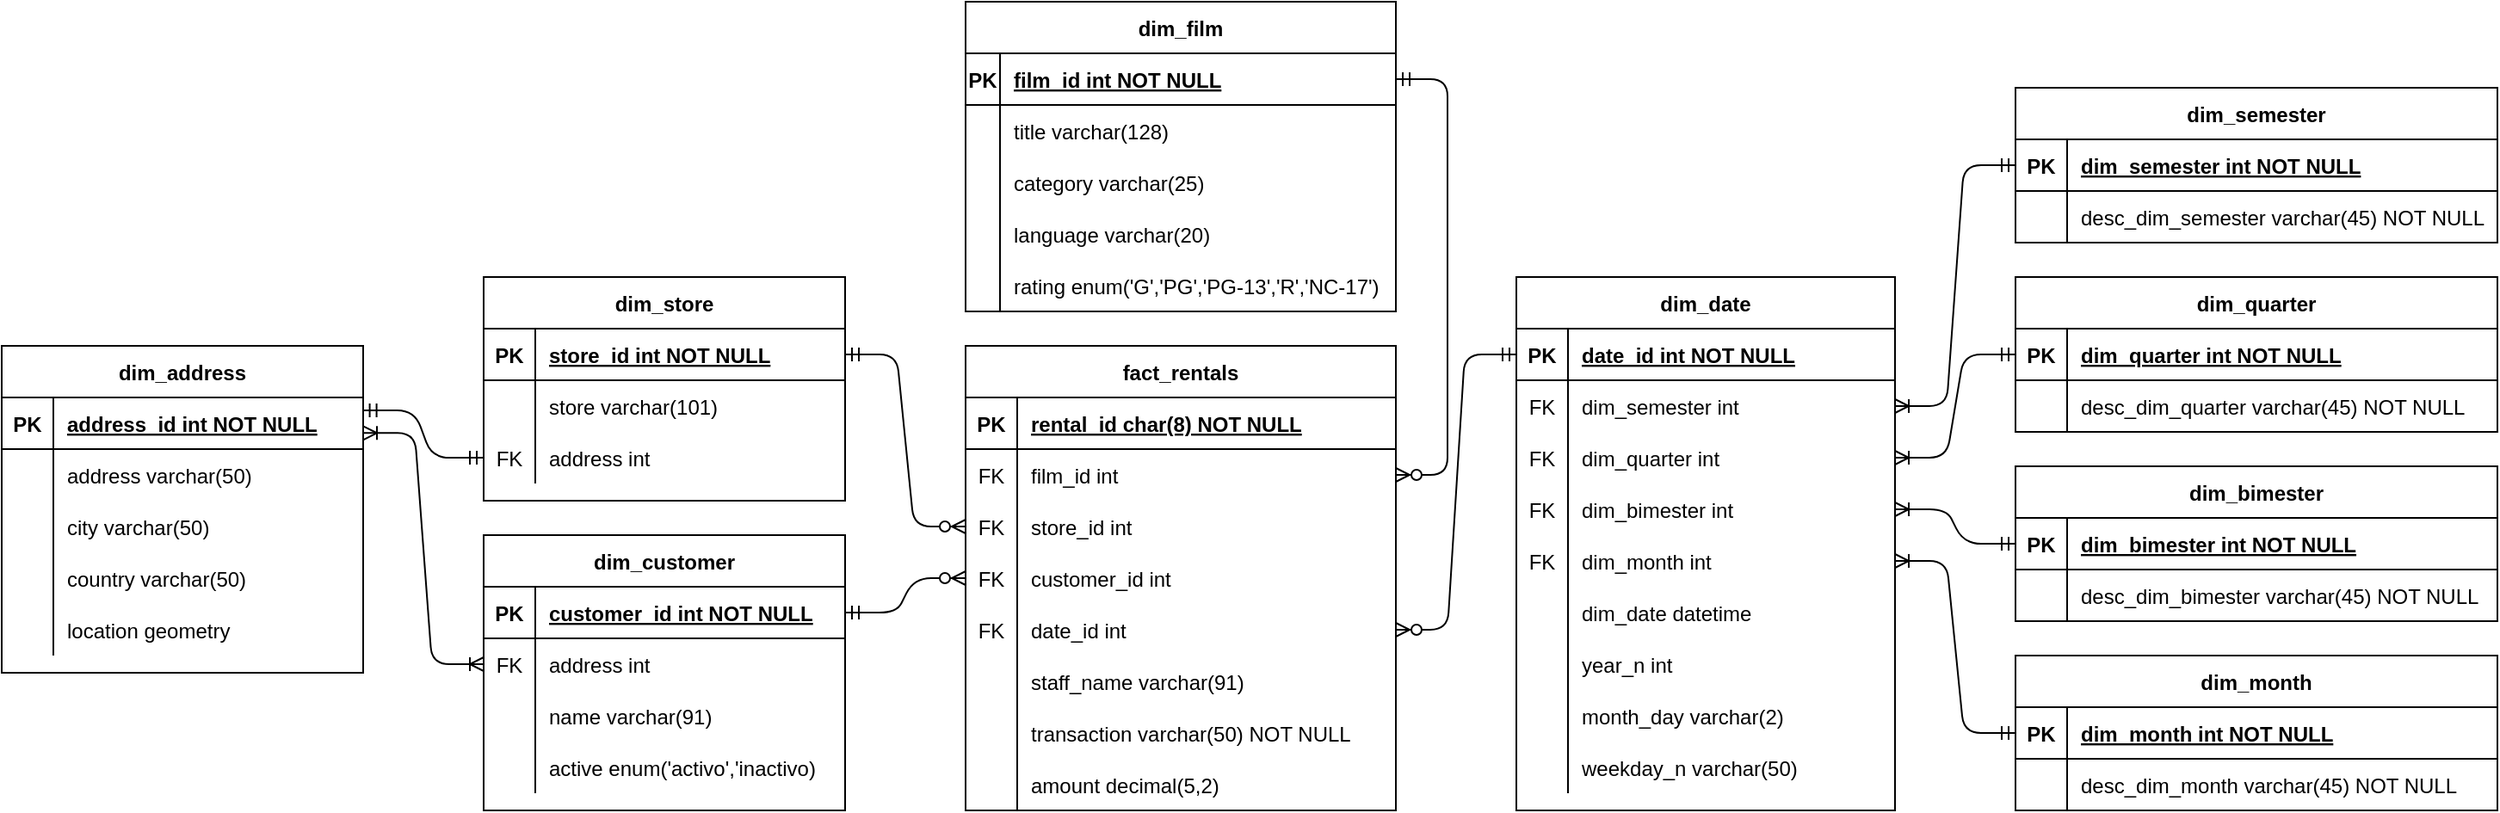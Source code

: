 <mxfile version="14.5.1" type="device"><diagram id="R2lEEEUBdFMjLlhIrx00" name="Page-1"><mxGraphModel dx="1718" dy="510" grid="1" gridSize="10" guides="1" tooltips="1" connect="1" arrows="1" fold="1" page="1" pageScale="1" pageWidth="850" pageHeight="1100" math="0" shadow="0" extFonts="Permanent Marker^https://fonts.googleapis.com/css?family=Permanent+Marker"><root><mxCell id="0"/><mxCell id="1" parent="0"/><mxCell id="C-vyLk0tnHw3VtMMgP7b-2" value="fact_rentals" style="shape=table;startSize=30;container=1;collapsible=1;childLayout=tableLayout;fixedRows=1;rowLines=0;fontStyle=1;align=center;resizeLast=1;" parent="1" vertex="1"><mxGeometry x="300" y="280" width="250" height="270" as="geometry"/></mxCell><mxCell id="C-vyLk0tnHw3VtMMgP7b-3" value="" style="shape=partialRectangle;collapsible=0;dropTarget=0;pointerEvents=0;fillColor=none;points=[[0,0.5],[1,0.5]];portConstraint=eastwest;top=0;left=0;right=0;bottom=1;" parent="C-vyLk0tnHw3VtMMgP7b-2" vertex="1"><mxGeometry y="30" width="250" height="30" as="geometry"/></mxCell><mxCell id="C-vyLk0tnHw3VtMMgP7b-4" value="PK" style="shape=partialRectangle;overflow=hidden;connectable=0;fillColor=none;top=0;left=0;bottom=0;right=0;fontStyle=1;" parent="C-vyLk0tnHw3VtMMgP7b-3" vertex="1"><mxGeometry width="30" height="30" as="geometry"/></mxCell><mxCell id="C-vyLk0tnHw3VtMMgP7b-5" value="rental_id char(8) NOT NULL" style="shape=partialRectangle;overflow=hidden;connectable=0;fillColor=none;top=0;left=0;bottom=0;right=0;align=left;spacingLeft=6;fontStyle=5;" parent="C-vyLk0tnHw3VtMMgP7b-3" vertex="1"><mxGeometry x="30" width="220" height="30" as="geometry"/></mxCell><mxCell id="mJZSH7njLXzTg-u6Asph-4" value="" style="shape=partialRectangle;collapsible=0;dropTarget=0;pointerEvents=0;fillColor=none;points=[[0,0.5],[1,0.5]];portConstraint=eastwest;top=0;left=0;right=0;bottom=0;" parent="C-vyLk0tnHw3VtMMgP7b-2" vertex="1"><mxGeometry y="60" width="250" height="30" as="geometry"/></mxCell><mxCell id="mJZSH7njLXzTg-u6Asph-5" value="FK" style="shape=partialRectangle;overflow=hidden;connectable=0;fillColor=none;top=0;left=0;bottom=0;right=0;" parent="mJZSH7njLXzTg-u6Asph-4" vertex="1"><mxGeometry width="30" height="30" as="geometry"/></mxCell><mxCell id="mJZSH7njLXzTg-u6Asph-6" value="film_id int" style="shape=partialRectangle;overflow=hidden;connectable=0;fillColor=none;top=0;left=0;bottom=0;right=0;align=left;spacingLeft=6;" parent="mJZSH7njLXzTg-u6Asph-4" vertex="1"><mxGeometry x="30" width="220" height="30" as="geometry"/></mxCell><mxCell id="mJZSH7njLXzTg-u6Asph-7" value="" style="shape=partialRectangle;collapsible=0;dropTarget=0;pointerEvents=0;fillColor=none;points=[[0,0.5],[1,0.5]];portConstraint=eastwest;top=0;left=0;right=0;bottom=0;" parent="C-vyLk0tnHw3VtMMgP7b-2" vertex="1"><mxGeometry y="90" width="250" height="30" as="geometry"/></mxCell><mxCell id="mJZSH7njLXzTg-u6Asph-8" value="FK" style="shape=partialRectangle;overflow=hidden;connectable=0;fillColor=none;top=0;left=0;bottom=0;right=0;" parent="mJZSH7njLXzTg-u6Asph-7" vertex="1"><mxGeometry width="30" height="30" as="geometry"/></mxCell><mxCell id="mJZSH7njLXzTg-u6Asph-9" value="store_id int" style="shape=partialRectangle;overflow=hidden;connectable=0;fillColor=none;top=0;left=0;bottom=0;right=0;align=left;spacingLeft=6;" parent="mJZSH7njLXzTg-u6Asph-7" vertex="1"><mxGeometry x="30" width="220" height="30" as="geometry"/></mxCell><mxCell id="mJZSH7njLXzTg-u6Asph-10" value="" style="shape=partialRectangle;collapsible=0;dropTarget=0;pointerEvents=0;fillColor=none;points=[[0,0.5],[1,0.5]];portConstraint=eastwest;top=0;left=0;right=0;bottom=0;" parent="C-vyLk0tnHw3VtMMgP7b-2" vertex="1"><mxGeometry y="120" width="250" height="30" as="geometry"/></mxCell><mxCell id="mJZSH7njLXzTg-u6Asph-11" value="FK" style="shape=partialRectangle;overflow=hidden;connectable=0;fillColor=none;top=0;left=0;bottom=0;right=0;" parent="mJZSH7njLXzTg-u6Asph-10" vertex="1"><mxGeometry width="30" height="30" as="geometry"/></mxCell><mxCell id="mJZSH7njLXzTg-u6Asph-12" value="customer_id int" style="shape=partialRectangle;overflow=hidden;connectable=0;fillColor=none;top=0;left=0;bottom=0;right=0;align=left;spacingLeft=6;" parent="mJZSH7njLXzTg-u6Asph-10" vertex="1"><mxGeometry x="30" width="220" height="30" as="geometry"/></mxCell><mxCell id="C-vyLk0tnHw3VtMMgP7b-6" value="" style="shape=partialRectangle;collapsible=0;dropTarget=0;pointerEvents=0;fillColor=none;points=[[0,0.5],[1,0.5]];portConstraint=eastwest;top=0;left=0;right=0;bottom=0;" parent="C-vyLk0tnHw3VtMMgP7b-2" vertex="1"><mxGeometry y="150" width="250" height="30" as="geometry"/></mxCell><mxCell id="C-vyLk0tnHw3VtMMgP7b-7" value="FK" style="shape=partialRectangle;overflow=hidden;connectable=0;fillColor=none;top=0;left=0;bottom=0;right=0;" parent="C-vyLk0tnHw3VtMMgP7b-6" vertex="1"><mxGeometry width="30" height="30" as="geometry"/></mxCell><mxCell id="C-vyLk0tnHw3VtMMgP7b-8" value="date_id int" style="shape=partialRectangle;overflow=hidden;connectable=0;fillColor=none;top=0;left=0;bottom=0;right=0;align=left;spacingLeft=6;" parent="C-vyLk0tnHw3VtMMgP7b-6" vertex="1"><mxGeometry x="30" width="220" height="30" as="geometry"/></mxCell><mxCell id="mJZSH7njLXzTg-u6Asph-1" value="" style="shape=partialRectangle;collapsible=0;dropTarget=0;pointerEvents=0;fillColor=none;points=[[0,0.5],[1,0.5]];portConstraint=eastwest;top=0;left=0;right=0;bottom=0;" parent="C-vyLk0tnHw3VtMMgP7b-2" vertex="1"><mxGeometry y="180" width="250" height="30" as="geometry"/></mxCell><mxCell id="mJZSH7njLXzTg-u6Asph-2" value="" style="shape=partialRectangle;overflow=hidden;connectable=0;fillColor=none;top=0;left=0;bottom=0;right=0;" parent="mJZSH7njLXzTg-u6Asph-1" vertex="1"><mxGeometry width="30" height="30" as="geometry"/></mxCell><mxCell id="mJZSH7njLXzTg-u6Asph-3" value="staff_name varchar(91)" style="shape=partialRectangle;overflow=hidden;connectable=0;fillColor=none;top=0;left=0;bottom=0;right=0;align=left;spacingLeft=6;" parent="mJZSH7njLXzTg-u6Asph-1" vertex="1"><mxGeometry x="30" width="220" height="30" as="geometry"/></mxCell><mxCell id="C-vyLk0tnHw3VtMMgP7b-9" value="" style="shape=partialRectangle;collapsible=0;dropTarget=0;pointerEvents=0;fillColor=none;points=[[0,0.5],[1,0.5]];portConstraint=eastwest;top=0;left=0;right=0;bottom=0;" parent="C-vyLk0tnHw3VtMMgP7b-2" vertex="1"><mxGeometry y="210" width="250" height="30" as="geometry"/></mxCell><mxCell id="C-vyLk0tnHw3VtMMgP7b-10" value="" style="shape=partialRectangle;overflow=hidden;connectable=0;fillColor=none;top=0;left=0;bottom=0;right=0;" parent="C-vyLk0tnHw3VtMMgP7b-9" vertex="1"><mxGeometry width="30" height="30" as="geometry"/></mxCell><mxCell id="C-vyLk0tnHw3VtMMgP7b-11" value="transaction varchar(50) NOT NULL" style="shape=partialRectangle;overflow=hidden;connectable=0;fillColor=none;top=0;left=0;bottom=0;right=0;align=left;spacingLeft=6;" parent="C-vyLk0tnHw3VtMMgP7b-9" vertex="1"><mxGeometry x="30" width="220" height="30" as="geometry"/></mxCell><mxCell id="mJZSH7njLXzTg-u6Asph-185" value="" style="shape=partialRectangle;collapsible=0;dropTarget=0;pointerEvents=0;fillColor=none;points=[[0,0.5],[1,0.5]];portConstraint=eastwest;top=0;left=0;right=0;bottom=0;" parent="C-vyLk0tnHw3VtMMgP7b-2" vertex="1"><mxGeometry y="240" width="250" height="30" as="geometry"/></mxCell><mxCell id="mJZSH7njLXzTg-u6Asph-186" value="" style="shape=partialRectangle;overflow=hidden;connectable=0;fillColor=none;top=0;left=0;bottom=0;right=0;" parent="mJZSH7njLXzTg-u6Asph-185" vertex="1"><mxGeometry width="30" height="30" as="geometry"/></mxCell><mxCell id="mJZSH7njLXzTg-u6Asph-187" value="amount decimal(5,2)" style="shape=partialRectangle;overflow=hidden;connectable=0;fillColor=none;top=0;left=0;bottom=0;right=0;align=left;spacingLeft=6;" parent="mJZSH7njLXzTg-u6Asph-185" vertex="1"><mxGeometry x="30" width="220" height="30" as="geometry"/></mxCell><mxCell id="C-vyLk0tnHw3VtMMgP7b-23" value="dim_date" style="shape=table;startSize=30;container=1;collapsible=1;childLayout=tableLayout;fixedRows=1;rowLines=0;fontStyle=1;align=center;resizeLast=1;" parent="1" vertex="1"><mxGeometry x="620" y="240" width="220" height="310" as="geometry"><mxRectangle x="120" y="120" width="100" height="30" as="alternateBounds"/></mxGeometry></mxCell><mxCell id="C-vyLk0tnHw3VtMMgP7b-24" value="" style="shape=partialRectangle;collapsible=0;dropTarget=0;pointerEvents=0;fillColor=none;points=[[0,0.5],[1,0.5]];portConstraint=eastwest;top=0;left=0;right=0;bottom=1;" parent="C-vyLk0tnHw3VtMMgP7b-23" vertex="1"><mxGeometry y="30" width="220" height="30" as="geometry"/></mxCell><mxCell id="C-vyLk0tnHw3VtMMgP7b-25" value="PK" style="shape=partialRectangle;overflow=hidden;connectable=0;fillColor=none;top=0;left=0;bottom=0;right=0;fontStyle=1;" parent="C-vyLk0tnHw3VtMMgP7b-24" vertex="1"><mxGeometry width="30" height="30" as="geometry"/></mxCell><mxCell id="C-vyLk0tnHw3VtMMgP7b-26" value="date_id int NOT NULL " style="shape=partialRectangle;overflow=hidden;connectable=0;fillColor=none;top=0;left=0;bottom=0;right=0;align=left;spacingLeft=6;fontStyle=5;" parent="C-vyLk0tnHw3VtMMgP7b-24" vertex="1"><mxGeometry x="30" width="190" height="30" as="geometry"/></mxCell><mxCell id="C-vyLk0tnHw3VtMMgP7b-27" value="" style="shape=partialRectangle;collapsible=0;dropTarget=0;pointerEvents=0;fillColor=none;points=[[0,0.5],[1,0.5]];portConstraint=eastwest;top=0;left=0;right=0;bottom=0;" parent="C-vyLk0tnHw3VtMMgP7b-23" vertex="1"><mxGeometry y="60" width="220" height="30" as="geometry"/></mxCell><mxCell id="C-vyLk0tnHw3VtMMgP7b-28" value="FK" style="shape=partialRectangle;overflow=hidden;connectable=0;fillColor=none;top=0;left=0;bottom=0;right=0;" parent="C-vyLk0tnHw3VtMMgP7b-27" vertex="1"><mxGeometry width="30" height="30" as="geometry"/></mxCell><mxCell id="C-vyLk0tnHw3VtMMgP7b-29" value="dim_semester int" style="shape=partialRectangle;overflow=hidden;connectable=0;fillColor=none;top=0;left=0;bottom=0;right=0;align=left;spacingLeft=6;" parent="C-vyLk0tnHw3VtMMgP7b-27" vertex="1"><mxGeometry x="30" width="190" height="30" as="geometry"/></mxCell><mxCell id="mJZSH7njLXzTg-u6Asph-21" value="" style="shape=partialRectangle;collapsible=0;dropTarget=0;pointerEvents=0;fillColor=none;points=[[0,0.5],[1,0.5]];portConstraint=eastwest;top=0;left=0;right=0;bottom=0;" parent="C-vyLk0tnHw3VtMMgP7b-23" vertex="1"><mxGeometry y="90" width="220" height="30" as="geometry"/></mxCell><mxCell id="mJZSH7njLXzTg-u6Asph-22" value="FK" style="shape=partialRectangle;overflow=hidden;connectable=0;fillColor=none;top=0;left=0;bottom=0;right=0;" parent="mJZSH7njLXzTg-u6Asph-21" vertex="1"><mxGeometry width="30" height="30" as="geometry"/></mxCell><mxCell id="mJZSH7njLXzTg-u6Asph-23" value="dim_quarter int" style="shape=partialRectangle;overflow=hidden;connectable=0;fillColor=none;top=0;left=0;bottom=0;right=0;align=left;spacingLeft=6;" parent="mJZSH7njLXzTg-u6Asph-21" vertex="1"><mxGeometry x="30" width="190" height="30" as="geometry"/></mxCell><mxCell id="mJZSH7njLXzTg-u6Asph-24" value="" style="shape=partialRectangle;collapsible=0;dropTarget=0;pointerEvents=0;fillColor=none;points=[[0,0.5],[1,0.5]];portConstraint=eastwest;top=0;left=0;right=0;bottom=0;" parent="C-vyLk0tnHw3VtMMgP7b-23" vertex="1"><mxGeometry y="120" width="220" height="30" as="geometry"/></mxCell><mxCell id="mJZSH7njLXzTg-u6Asph-25" value="FK" style="shape=partialRectangle;overflow=hidden;connectable=0;fillColor=none;top=0;left=0;bottom=0;right=0;" parent="mJZSH7njLXzTg-u6Asph-24" vertex="1"><mxGeometry width="30" height="30" as="geometry"/></mxCell><mxCell id="mJZSH7njLXzTg-u6Asph-26" value="dim_bimester int" style="shape=partialRectangle;overflow=hidden;connectable=0;fillColor=none;top=0;left=0;bottom=0;right=0;align=left;spacingLeft=6;" parent="mJZSH7njLXzTg-u6Asph-24" vertex="1"><mxGeometry x="30" width="190" height="30" as="geometry"/></mxCell><mxCell id="mJZSH7njLXzTg-u6Asph-27" value="" style="shape=partialRectangle;collapsible=0;dropTarget=0;pointerEvents=0;fillColor=none;points=[[0,0.5],[1,0.5]];portConstraint=eastwest;top=0;left=0;right=0;bottom=0;" parent="C-vyLk0tnHw3VtMMgP7b-23" vertex="1"><mxGeometry y="150" width="220" height="30" as="geometry"/></mxCell><mxCell id="mJZSH7njLXzTg-u6Asph-28" value="FK" style="shape=partialRectangle;overflow=hidden;connectable=0;fillColor=none;top=0;left=0;bottom=0;right=0;" parent="mJZSH7njLXzTg-u6Asph-27" vertex="1"><mxGeometry width="30" height="30" as="geometry"/></mxCell><mxCell id="mJZSH7njLXzTg-u6Asph-29" value="dim_month int" style="shape=partialRectangle;overflow=hidden;connectable=0;fillColor=none;top=0;left=0;bottom=0;right=0;align=left;spacingLeft=6;" parent="mJZSH7njLXzTg-u6Asph-27" vertex="1"><mxGeometry x="30" width="190" height="30" as="geometry"/></mxCell><mxCell id="mJZSH7njLXzTg-u6Asph-39" value="" style="shape=partialRectangle;collapsible=0;dropTarget=0;pointerEvents=0;fillColor=none;points=[[0,0.5],[1,0.5]];portConstraint=eastwest;top=0;left=0;right=0;bottom=0;" parent="C-vyLk0tnHw3VtMMgP7b-23" vertex="1"><mxGeometry y="180" width="220" height="30" as="geometry"/></mxCell><mxCell id="mJZSH7njLXzTg-u6Asph-40" value="" style="shape=partialRectangle;overflow=hidden;connectable=0;fillColor=none;top=0;left=0;bottom=0;right=0;" parent="mJZSH7njLXzTg-u6Asph-39" vertex="1"><mxGeometry width="30" height="30" as="geometry"/></mxCell><mxCell id="mJZSH7njLXzTg-u6Asph-41" value="dim_date datetime" style="shape=partialRectangle;overflow=hidden;connectable=0;fillColor=none;top=0;left=0;bottom=0;right=0;align=left;spacingLeft=6;" parent="mJZSH7njLXzTg-u6Asph-39" vertex="1"><mxGeometry x="30" width="190" height="30" as="geometry"/></mxCell><mxCell id="mJZSH7njLXzTg-u6Asph-42" value="" style="shape=partialRectangle;collapsible=0;dropTarget=0;pointerEvents=0;fillColor=none;points=[[0,0.5],[1,0.5]];portConstraint=eastwest;top=0;left=0;right=0;bottom=0;" parent="C-vyLk0tnHw3VtMMgP7b-23" vertex="1"><mxGeometry y="210" width="220" height="30" as="geometry"/></mxCell><mxCell id="mJZSH7njLXzTg-u6Asph-43" value="" style="shape=partialRectangle;overflow=hidden;connectable=0;fillColor=none;top=0;left=0;bottom=0;right=0;" parent="mJZSH7njLXzTg-u6Asph-42" vertex="1"><mxGeometry width="30" height="30" as="geometry"/></mxCell><mxCell id="mJZSH7njLXzTg-u6Asph-44" value="year_n int" style="shape=partialRectangle;overflow=hidden;connectable=0;fillColor=none;top=0;left=0;bottom=0;right=0;align=left;spacingLeft=6;" parent="mJZSH7njLXzTg-u6Asph-42" vertex="1"><mxGeometry x="30" width="190" height="30" as="geometry"/></mxCell><mxCell id="mJZSH7njLXzTg-u6Asph-45" value="" style="shape=partialRectangle;collapsible=0;dropTarget=0;pointerEvents=0;fillColor=none;points=[[0,0.5],[1,0.5]];portConstraint=eastwest;top=0;left=0;right=0;bottom=0;" parent="C-vyLk0tnHw3VtMMgP7b-23" vertex="1"><mxGeometry y="240" width="220" height="30" as="geometry"/></mxCell><mxCell id="mJZSH7njLXzTg-u6Asph-46" value="" style="shape=partialRectangle;overflow=hidden;connectable=0;fillColor=none;top=0;left=0;bottom=0;right=0;" parent="mJZSH7njLXzTg-u6Asph-45" vertex="1"><mxGeometry width="30" height="30" as="geometry"/></mxCell><mxCell id="mJZSH7njLXzTg-u6Asph-47" value="month_day varchar(2)" style="shape=partialRectangle;overflow=hidden;connectable=0;fillColor=none;top=0;left=0;bottom=0;right=0;align=left;spacingLeft=6;" parent="mJZSH7njLXzTg-u6Asph-45" vertex="1"><mxGeometry x="30" width="190" height="30" as="geometry"/></mxCell><mxCell id="mJZSH7njLXzTg-u6Asph-48" value="" style="shape=partialRectangle;collapsible=0;dropTarget=0;pointerEvents=0;fillColor=none;points=[[0,0.5],[1,0.5]];portConstraint=eastwest;top=0;left=0;right=0;bottom=0;" parent="C-vyLk0tnHw3VtMMgP7b-23" vertex="1"><mxGeometry y="270" width="220" height="30" as="geometry"/></mxCell><mxCell id="mJZSH7njLXzTg-u6Asph-49" value="" style="shape=partialRectangle;overflow=hidden;connectable=0;fillColor=none;top=0;left=0;bottom=0;right=0;" parent="mJZSH7njLXzTg-u6Asph-48" vertex="1"><mxGeometry width="30" height="30" as="geometry"/></mxCell><mxCell id="mJZSH7njLXzTg-u6Asph-50" value="weekday_n varchar(50)" style="shape=partialRectangle;overflow=hidden;connectable=0;fillColor=none;top=0;left=0;bottom=0;right=0;align=left;spacingLeft=6;" parent="mJZSH7njLXzTg-u6Asph-48" vertex="1"><mxGeometry x="30" width="190" height="30" as="geometry"/></mxCell><mxCell id="mJZSH7njLXzTg-u6Asph-51" value="dim_semester" style="shape=table;startSize=30;container=1;collapsible=1;childLayout=tableLayout;fixedRows=1;rowLines=0;fontStyle=1;align=center;resizeLast=1;" parent="1" vertex="1"><mxGeometry x="910" y="130" width="280" height="90" as="geometry"/></mxCell><mxCell id="mJZSH7njLXzTg-u6Asph-52" value="" style="shape=partialRectangle;collapsible=0;dropTarget=0;pointerEvents=0;fillColor=none;points=[[0,0.5],[1,0.5]];portConstraint=eastwest;top=0;left=0;right=0;bottom=1;" parent="mJZSH7njLXzTg-u6Asph-51" vertex="1"><mxGeometry y="30" width="280" height="30" as="geometry"/></mxCell><mxCell id="mJZSH7njLXzTg-u6Asph-53" value="PK" style="shape=partialRectangle;overflow=hidden;connectable=0;fillColor=none;top=0;left=0;bottom=0;right=0;fontStyle=1;" parent="mJZSH7njLXzTg-u6Asph-52" vertex="1"><mxGeometry width="30" height="30" as="geometry"/></mxCell><mxCell id="mJZSH7njLXzTg-u6Asph-54" value="dim_semester int NOT NULL " style="shape=partialRectangle;overflow=hidden;connectable=0;fillColor=none;top=0;left=0;bottom=0;right=0;align=left;spacingLeft=6;fontStyle=5;" parent="mJZSH7njLXzTg-u6Asph-52" vertex="1"><mxGeometry x="30" width="250" height="30" as="geometry"/></mxCell><mxCell id="mJZSH7njLXzTg-u6Asph-58" value="" style="shape=partialRectangle;collapsible=0;dropTarget=0;pointerEvents=0;fillColor=none;points=[[0,0.5],[1,0.5]];portConstraint=eastwest;top=0;left=0;right=0;bottom=0;" parent="mJZSH7njLXzTg-u6Asph-51" vertex="1"><mxGeometry y="60" width="280" height="30" as="geometry"/></mxCell><mxCell id="mJZSH7njLXzTg-u6Asph-59" value="" style="shape=partialRectangle;overflow=hidden;connectable=0;fillColor=none;top=0;left=0;bottom=0;right=0;" parent="mJZSH7njLXzTg-u6Asph-58" vertex="1"><mxGeometry width="30" height="30" as="geometry"/></mxCell><mxCell id="mJZSH7njLXzTg-u6Asph-60" value="desc_dim_semester varchar(45) NOT NULL" style="shape=partialRectangle;overflow=hidden;connectable=0;fillColor=none;top=0;left=0;bottom=0;right=0;align=left;spacingLeft=6;" parent="mJZSH7njLXzTg-u6Asph-58" vertex="1"><mxGeometry x="30" width="250" height="30" as="geometry"/></mxCell><mxCell id="mJZSH7njLXzTg-u6Asph-61" value="dim_quarter" style="shape=table;startSize=30;container=1;collapsible=1;childLayout=tableLayout;fixedRows=1;rowLines=0;fontStyle=1;align=center;resizeLast=1;" parent="1" vertex="1"><mxGeometry x="910" y="240" width="280" height="90" as="geometry"/></mxCell><mxCell id="mJZSH7njLXzTg-u6Asph-62" value="" style="shape=partialRectangle;collapsible=0;dropTarget=0;pointerEvents=0;fillColor=none;points=[[0,0.5],[1,0.5]];portConstraint=eastwest;top=0;left=0;right=0;bottom=1;" parent="mJZSH7njLXzTg-u6Asph-61" vertex="1"><mxGeometry y="30" width="280" height="30" as="geometry"/></mxCell><mxCell id="mJZSH7njLXzTg-u6Asph-63" value="PK" style="shape=partialRectangle;overflow=hidden;connectable=0;fillColor=none;top=0;left=0;bottom=0;right=0;fontStyle=1;" parent="mJZSH7njLXzTg-u6Asph-62" vertex="1"><mxGeometry width="30" height="30" as="geometry"/></mxCell><mxCell id="mJZSH7njLXzTg-u6Asph-64" value="dim_quarter int NOT NULL " style="shape=partialRectangle;overflow=hidden;connectable=0;fillColor=none;top=0;left=0;bottom=0;right=0;align=left;spacingLeft=6;fontStyle=5;" parent="mJZSH7njLXzTg-u6Asph-62" vertex="1"><mxGeometry x="30" width="250" height="30" as="geometry"/></mxCell><mxCell id="mJZSH7njLXzTg-u6Asph-68" value="" style="shape=partialRectangle;collapsible=0;dropTarget=0;pointerEvents=0;fillColor=none;points=[[0,0.5],[1,0.5]];portConstraint=eastwest;top=0;left=0;right=0;bottom=0;" parent="mJZSH7njLXzTg-u6Asph-61" vertex="1"><mxGeometry y="60" width="280" height="30" as="geometry"/></mxCell><mxCell id="mJZSH7njLXzTg-u6Asph-69" value="" style="shape=partialRectangle;overflow=hidden;connectable=0;fillColor=none;top=0;left=0;bottom=0;right=0;" parent="mJZSH7njLXzTg-u6Asph-68" vertex="1"><mxGeometry width="30" height="30" as="geometry"/></mxCell><mxCell id="mJZSH7njLXzTg-u6Asph-70" value="desc_dim_quarter varchar(45) NOT NULL" style="shape=partialRectangle;overflow=hidden;connectable=0;fillColor=none;top=0;left=0;bottom=0;right=0;align=left;spacingLeft=6;" parent="mJZSH7njLXzTg-u6Asph-68" vertex="1"><mxGeometry x="30" width="250" height="30" as="geometry"/></mxCell><mxCell id="mJZSH7njLXzTg-u6Asph-71" value="dim_bimester" style="shape=table;startSize=30;container=1;collapsible=1;childLayout=tableLayout;fixedRows=1;rowLines=0;fontStyle=1;align=center;resizeLast=1;" parent="1" vertex="1"><mxGeometry x="910" y="350" width="280" height="90" as="geometry"/></mxCell><mxCell id="mJZSH7njLXzTg-u6Asph-72" value="" style="shape=partialRectangle;collapsible=0;dropTarget=0;pointerEvents=0;fillColor=none;points=[[0,0.5],[1,0.5]];portConstraint=eastwest;top=0;left=0;right=0;bottom=1;" parent="mJZSH7njLXzTg-u6Asph-71" vertex="1"><mxGeometry y="30" width="280" height="30" as="geometry"/></mxCell><mxCell id="mJZSH7njLXzTg-u6Asph-73" value="PK" style="shape=partialRectangle;overflow=hidden;connectable=0;fillColor=none;top=0;left=0;bottom=0;right=0;fontStyle=1;" parent="mJZSH7njLXzTg-u6Asph-72" vertex="1"><mxGeometry width="30" height="30" as="geometry"/></mxCell><mxCell id="mJZSH7njLXzTg-u6Asph-74" value="dim_bimester int NOT NULL " style="shape=partialRectangle;overflow=hidden;connectable=0;fillColor=none;top=0;left=0;bottom=0;right=0;align=left;spacingLeft=6;fontStyle=5;" parent="mJZSH7njLXzTg-u6Asph-72" vertex="1"><mxGeometry x="30" width="250" height="30" as="geometry"/></mxCell><mxCell id="mJZSH7njLXzTg-u6Asph-75" value="" style="shape=partialRectangle;collapsible=0;dropTarget=0;pointerEvents=0;fillColor=none;points=[[0,0.5],[1,0.5]];portConstraint=eastwest;top=0;left=0;right=0;bottom=0;" parent="mJZSH7njLXzTg-u6Asph-71" vertex="1"><mxGeometry y="60" width="280" height="30" as="geometry"/></mxCell><mxCell id="mJZSH7njLXzTg-u6Asph-76" value="" style="shape=partialRectangle;overflow=hidden;connectable=0;fillColor=none;top=0;left=0;bottom=0;right=0;" parent="mJZSH7njLXzTg-u6Asph-75" vertex="1"><mxGeometry width="30" height="30" as="geometry"/></mxCell><mxCell id="mJZSH7njLXzTg-u6Asph-77" value="desc_dim_bimester varchar(45) NOT NULL" style="shape=partialRectangle;overflow=hidden;connectable=0;fillColor=none;top=0;left=0;bottom=0;right=0;align=left;spacingLeft=6;" parent="mJZSH7njLXzTg-u6Asph-75" vertex="1"><mxGeometry x="30" width="250" height="30" as="geometry"/></mxCell><mxCell id="mJZSH7njLXzTg-u6Asph-78" value="dim_month" style="shape=table;startSize=30;container=1;collapsible=1;childLayout=tableLayout;fixedRows=1;rowLines=0;fontStyle=1;align=center;resizeLast=1;" parent="1" vertex="1"><mxGeometry x="910" y="460" width="280" height="90" as="geometry"/></mxCell><mxCell id="mJZSH7njLXzTg-u6Asph-79" value="" style="shape=partialRectangle;collapsible=0;dropTarget=0;pointerEvents=0;fillColor=none;points=[[0,0.5],[1,0.5]];portConstraint=eastwest;top=0;left=0;right=0;bottom=1;" parent="mJZSH7njLXzTg-u6Asph-78" vertex="1"><mxGeometry y="30" width="280" height="30" as="geometry"/></mxCell><mxCell id="mJZSH7njLXzTg-u6Asph-80" value="PK" style="shape=partialRectangle;overflow=hidden;connectable=0;fillColor=none;top=0;left=0;bottom=0;right=0;fontStyle=1;" parent="mJZSH7njLXzTg-u6Asph-79" vertex="1"><mxGeometry width="30" height="30" as="geometry"/></mxCell><mxCell id="mJZSH7njLXzTg-u6Asph-81" value="dim_month int NOT NULL " style="shape=partialRectangle;overflow=hidden;connectable=0;fillColor=none;top=0;left=0;bottom=0;right=0;align=left;spacingLeft=6;fontStyle=5;" parent="mJZSH7njLXzTg-u6Asph-79" vertex="1"><mxGeometry x="30" width="250" height="30" as="geometry"/></mxCell><mxCell id="mJZSH7njLXzTg-u6Asph-82" value="" style="shape=partialRectangle;collapsible=0;dropTarget=0;pointerEvents=0;fillColor=none;points=[[0,0.5],[1,0.5]];portConstraint=eastwest;top=0;left=0;right=0;bottom=0;" parent="mJZSH7njLXzTg-u6Asph-78" vertex="1"><mxGeometry y="60" width="280" height="30" as="geometry"/></mxCell><mxCell id="mJZSH7njLXzTg-u6Asph-83" value="" style="shape=partialRectangle;overflow=hidden;connectable=0;fillColor=none;top=0;left=0;bottom=0;right=0;" parent="mJZSH7njLXzTg-u6Asph-82" vertex="1"><mxGeometry width="30" height="30" as="geometry"/></mxCell><mxCell id="mJZSH7njLXzTg-u6Asph-84" value="desc_dim_month varchar(45) NOT NULL" style="shape=partialRectangle;overflow=hidden;connectable=0;fillColor=none;top=0;left=0;bottom=0;right=0;align=left;spacingLeft=6;" parent="mJZSH7njLXzTg-u6Asph-82" vertex="1"><mxGeometry x="30" width="250" height="30" as="geometry"/></mxCell><mxCell id="mJZSH7njLXzTg-u6Asph-85" value="" style="edgeStyle=entityRelationEdgeStyle;endArrow=ERoneToMany;startArrow=ERmandOne;endFill=0;startFill=0;" parent="1" source="mJZSH7njLXzTg-u6Asph-52" target="C-vyLk0tnHw3VtMMgP7b-27" edge="1"><mxGeometry width="100" height="100" relative="1" as="geometry"><mxPoint x="830" y="212.5" as="sourcePoint"/><mxPoint x="780" y="212.5" as="targetPoint"/></mxGeometry></mxCell><mxCell id="mJZSH7njLXzTg-u6Asph-86" value="" style="edgeStyle=entityRelationEdgeStyle;endArrow=ERoneToMany;startArrow=ERmandOne;endFill=0;startFill=0;" parent="1" source="mJZSH7njLXzTg-u6Asph-62" target="mJZSH7njLXzTg-u6Asph-21" edge="1"><mxGeometry width="100" height="100" relative="1" as="geometry"><mxPoint x="640" y="327.5" as="sourcePoint"/><mxPoint x="590" y="327.5" as="targetPoint"/></mxGeometry></mxCell><mxCell id="mJZSH7njLXzTg-u6Asph-87" value="" style="edgeStyle=entityRelationEdgeStyle;endArrow=ERoneToMany;startArrow=ERmandOne;endFill=0;startFill=0;" parent="1" source="mJZSH7njLXzTg-u6Asph-72" target="mJZSH7njLXzTg-u6Asph-24" edge="1"><mxGeometry width="100" height="100" relative="1" as="geometry"><mxPoint x="930" y="237.5" as="sourcePoint"/><mxPoint x="880" y="347.5" as="targetPoint"/></mxGeometry></mxCell><mxCell id="mJZSH7njLXzTg-u6Asph-88" value="" style="edgeStyle=entityRelationEdgeStyle;endArrow=ERoneToMany;startArrow=ERmandOne;endFill=0;startFill=0;" parent="1" source="mJZSH7njLXzTg-u6Asph-79" target="mJZSH7njLXzTg-u6Asph-27" edge="1"><mxGeometry width="100" height="100" relative="1" as="geometry"><mxPoint x="940" y="247.5" as="sourcePoint"/><mxPoint x="890" y="357.5" as="targetPoint"/></mxGeometry></mxCell><mxCell id="mJZSH7njLXzTg-u6Asph-96" value="dim_film" style="shape=table;startSize=30;container=1;collapsible=1;childLayout=tableLayout;fixedRows=1;rowLines=0;fontStyle=1;align=center;resizeLast=1;" parent="1" vertex="1"><mxGeometry x="300" y="80" width="250" height="180" as="geometry"/></mxCell><mxCell id="mJZSH7njLXzTg-u6Asph-97" value="" style="shape=partialRectangle;collapsible=0;dropTarget=0;pointerEvents=0;fillColor=none;points=[[0,0.5],[1,0.5]];portConstraint=eastwest;top=0;left=0;right=0;bottom=1;" parent="mJZSH7njLXzTg-u6Asph-96" vertex="1"><mxGeometry y="30" width="250" height="30" as="geometry"/></mxCell><mxCell id="mJZSH7njLXzTg-u6Asph-98" value="PK" style="shape=partialRectangle;overflow=hidden;connectable=0;fillColor=none;top=0;left=0;bottom=0;right=0;fontStyle=1;" parent="mJZSH7njLXzTg-u6Asph-97" vertex="1"><mxGeometry width="20" height="30" as="geometry"/></mxCell><mxCell id="mJZSH7njLXzTg-u6Asph-99" value="film_id int NOT NULL " style="shape=partialRectangle;overflow=hidden;connectable=0;fillColor=none;top=0;left=0;bottom=0;right=0;align=left;spacingLeft=6;fontStyle=5;" parent="mJZSH7njLXzTg-u6Asph-97" vertex="1"><mxGeometry x="20" width="230" height="30" as="geometry"/></mxCell><mxCell id="mJZSH7njLXzTg-u6Asph-100" value="" style="shape=partialRectangle;collapsible=0;dropTarget=0;pointerEvents=0;fillColor=none;points=[[0,0.5],[1,0.5]];portConstraint=eastwest;top=0;left=0;right=0;bottom=0;" parent="mJZSH7njLXzTg-u6Asph-96" vertex="1"><mxGeometry y="60" width="250" height="30" as="geometry"/></mxCell><mxCell id="mJZSH7njLXzTg-u6Asph-101" value="" style="shape=partialRectangle;overflow=hidden;connectable=0;fillColor=none;top=0;left=0;bottom=0;right=0;" parent="mJZSH7njLXzTg-u6Asph-100" vertex="1"><mxGeometry width="20" height="30" as="geometry"/></mxCell><mxCell id="mJZSH7njLXzTg-u6Asph-102" value="title varchar(128)" style="shape=partialRectangle;overflow=hidden;connectable=0;fillColor=none;top=0;left=0;bottom=0;right=0;align=left;spacingLeft=6;" parent="mJZSH7njLXzTg-u6Asph-100" vertex="1"><mxGeometry x="20" width="230" height="30" as="geometry"/></mxCell><mxCell id="mJZSH7njLXzTg-u6Asph-103" value="" style="shape=partialRectangle;collapsible=0;dropTarget=0;pointerEvents=0;fillColor=none;points=[[0,0.5],[1,0.5]];portConstraint=eastwest;top=0;left=0;right=0;bottom=0;" parent="mJZSH7njLXzTg-u6Asph-96" vertex="1"><mxGeometry y="90" width="250" height="30" as="geometry"/></mxCell><mxCell id="mJZSH7njLXzTg-u6Asph-104" value="" style="shape=partialRectangle;overflow=hidden;connectable=0;fillColor=none;top=0;left=0;bottom=0;right=0;" parent="mJZSH7njLXzTg-u6Asph-103" vertex="1"><mxGeometry width="20" height="30" as="geometry"/></mxCell><mxCell id="mJZSH7njLXzTg-u6Asph-105" value="category varchar(25)" style="shape=partialRectangle;overflow=hidden;connectable=0;fillColor=none;top=0;left=0;bottom=0;right=0;align=left;spacingLeft=6;" parent="mJZSH7njLXzTg-u6Asph-103" vertex="1"><mxGeometry x="20" width="230" height="30" as="geometry"/></mxCell><mxCell id="mJZSH7njLXzTg-u6Asph-141" value="" style="shape=partialRectangle;collapsible=0;dropTarget=0;pointerEvents=0;fillColor=none;points=[[0,0.5],[1,0.5]];portConstraint=eastwest;top=0;left=0;right=0;bottom=0;" parent="mJZSH7njLXzTg-u6Asph-96" vertex="1"><mxGeometry y="120" width="250" height="30" as="geometry"/></mxCell><mxCell id="mJZSH7njLXzTg-u6Asph-142" value="" style="shape=partialRectangle;overflow=hidden;connectable=0;fillColor=none;top=0;left=0;bottom=0;right=0;" parent="mJZSH7njLXzTg-u6Asph-141" vertex="1"><mxGeometry width="20" height="30" as="geometry"/></mxCell><mxCell id="mJZSH7njLXzTg-u6Asph-143" value="language varchar(20)" style="shape=partialRectangle;overflow=hidden;connectable=0;fillColor=none;top=0;left=0;bottom=0;right=0;align=left;spacingLeft=6;" parent="mJZSH7njLXzTg-u6Asph-141" vertex="1"><mxGeometry x="20" width="230" height="30" as="geometry"/></mxCell><mxCell id="56Pj44HsDvBA9SJlef3G-1" value="" style="shape=partialRectangle;collapsible=0;dropTarget=0;pointerEvents=0;fillColor=none;points=[[0,0.5],[1,0.5]];portConstraint=eastwest;top=0;left=0;right=0;bottom=0;" parent="mJZSH7njLXzTg-u6Asph-96" vertex="1"><mxGeometry y="150" width="250" height="30" as="geometry"/></mxCell><mxCell id="56Pj44HsDvBA9SJlef3G-2" value="" style="shape=partialRectangle;overflow=hidden;connectable=0;fillColor=none;top=0;left=0;bottom=0;right=0;" parent="56Pj44HsDvBA9SJlef3G-1" vertex="1"><mxGeometry width="20" height="30" as="geometry"/></mxCell><mxCell id="56Pj44HsDvBA9SJlef3G-3" value="rating enum('G','PG','PG-13','R','NC-17')" style="shape=partialRectangle;overflow=hidden;connectable=0;fillColor=none;top=0;left=0;bottom=0;right=0;align=left;spacingLeft=6;" parent="56Pj44HsDvBA9SJlef3G-1" vertex="1"><mxGeometry x="20" width="230" height="30" as="geometry"/></mxCell><mxCell id="mJZSH7njLXzTg-u6Asph-107" value="" style="edgeStyle=entityRelationEdgeStyle;endArrow=ERzeroToMany;startArrow=ERmandOne;endFill=1;startFill=0;anchorPointDirection=1;" parent="1" source="mJZSH7njLXzTg-u6Asph-97" target="mJZSH7njLXzTg-u6Asph-4" edge="1"><mxGeometry width="100" height="100" relative="1" as="geometry"><mxPoint x="610" y="345" as="sourcePoint"/><mxPoint x="560" y="345" as="targetPoint"/></mxGeometry></mxCell><mxCell id="mJZSH7njLXzTg-u6Asph-109" value="dim_store" style="shape=table;startSize=30;container=1;collapsible=1;childLayout=tableLayout;fixedRows=1;rowLines=0;fontStyle=1;align=center;resizeLast=1;" parent="1" vertex="1"><mxGeometry x="20" y="240" width="210" height="130" as="geometry"/></mxCell><mxCell id="mJZSH7njLXzTg-u6Asph-110" value="" style="shape=partialRectangle;collapsible=0;dropTarget=0;pointerEvents=0;fillColor=none;points=[[0,0.5],[1,0.5]];portConstraint=eastwest;top=0;left=0;right=0;bottom=1;" parent="mJZSH7njLXzTg-u6Asph-109" vertex="1"><mxGeometry y="30" width="210" height="30" as="geometry"/></mxCell><mxCell id="mJZSH7njLXzTg-u6Asph-111" value="PK" style="shape=partialRectangle;overflow=hidden;connectable=0;fillColor=none;top=0;left=0;bottom=0;right=0;fontStyle=1;" parent="mJZSH7njLXzTg-u6Asph-110" vertex="1"><mxGeometry width="30" height="30" as="geometry"/></mxCell><mxCell id="mJZSH7njLXzTg-u6Asph-112" value="store_id int NOT NULL " style="shape=partialRectangle;overflow=hidden;connectable=0;fillColor=none;top=0;left=0;bottom=0;right=0;align=left;spacingLeft=6;fontStyle=5;" parent="mJZSH7njLXzTg-u6Asph-110" vertex="1"><mxGeometry x="30" width="180" height="30" as="geometry"/></mxCell><mxCell id="mJZSH7njLXzTg-u6Asph-113" value="" style="shape=partialRectangle;collapsible=0;dropTarget=0;pointerEvents=0;fillColor=none;points=[[0,0.5],[1,0.5]];portConstraint=eastwest;top=0;left=0;right=0;bottom=0;" parent="mJZSH7njLXzTg-u6Asph-109" vertex="1"><mxGeometry y="60" width="210" height="30" as="geometry"/></mxCell><mxCell id="mJZSH7njLXzTg-u6Asph-114" value="" style="shape=partialRectangle;overflow=hidden;connectable=0;fillColor=none;top=0;left=0;bottom=0;right=0;" parent="mJZSH7njLXzTg-u6Asph-113" vertex="1"><mxGeometry width="30" height="30" as="geometry"/></mxCell><mxCell id="mJZSH7njLXzTg-u6Asph-115" value="store varchar(101) " style="shape=partialRectangle;overflow=hidden;connectable=0;fillColor=none;top=0;left=0;bottom=0;right=0;align=left;spacingLeft=6;" parent="mJZSH7njLXzTg-u6Asph-113" vertex="1"><mxGeometry x="30" width="180" height="30" as="geometry"/></mxCell><mxCell id="mJZSH7njLXzTg-u6Asph-116" value="" style="shape=partialRectangle;collapsible=0;dropTarget=0;pointerEvents=0;fillColor=none;points=[[0,0.5],[1,0.5]];portConstraint=eastwest;top=0;left=0;right=0;bottom=0;" parent="mJZSH7njLXzTg-u6Asph-109" vertex="1"><mxGeometry y="90" width="210" height="30" as="geometry"/></mxCell><mxCell id="mJZSH7njLXzTg-u6Asph-117" value="FK" style="shape=partialRectangle;overflow=hidden;connectable=0;fillColor=none;top=0;left=0;bottom=0;right=0;" parent="mJZSH7njLXzTg-u6Asph-116" vertex="1"><mxGeometry width="30" height="30" as="geometry"/></mxCell><mxCell id="mJZSH7njLXzTg-u6Asph-118" value="address int" style="shape=partialRectangle;overflow=hidden;connectable=0;fillColor=none;top=0;left=0;bottom=0;right=0;align=left;spacingLeft=6;" parent="mJZSH7njLXzTg-u6Asph-116" vertex="1"><mxGeometry x="30" width="180" height="30" as="geometry"/></mxCell><mxCell id="mJZSH7njLXzTg-u6Asph-119" value="dim_customer" style="shape=table;startSize=30;container=1;collapsible=1;childLayout=tableLayout;fixedRows=1;rowLines=0;fontStyle=1;align=center;resizeLast=1;" parent="1" vertex="1"><mxGeometry x="20" y="390" width="210" height="160" as="geometry"/></mxCell><mxCell id="mJZSH7njLXzTg-u6Asph-120" value="" style="shape=partialRectangle;collapsible=0;dropTarget=0;pointerEvents=0;fillColor=none;points=[[0,0.5],[1,0.5]];portConstraint=eastwest;top=0;left=0;right=0;bottom=1;" parent="mJZSH7njLXzTg-u6Asph-119" vertex="1"><mxGeometry y="30" width="210" height="30" as="geometry"/></mxCell><mxCell id="mJZSH7njLXzTg-u6Asph-121" value="PK" style="shape=partialRectangle;overflow=hidden;connectable=0;fillColor=none;top=0;left=0;bottom=0;right=0;fontStyle=1;" parent="mJZSH7njLXzTg-u6Asph-120" vertex="1"><mxGeometry width="30" height="30" as="geometry"/></mxCell><mxCell id="mJZSH7njLXzTg-u6Asph-122" value="customer_id int NOT NULL " style="shape=partialRectangle;overflow=hidden;connectable=0;fillColor=none;top=0;left=0;bottom=0;right=0;align=left;spacingLeft=6;fontStyle=5;" parent="mJZSH7njLXzTg-u6Asph-120" vertex="1"><mxGeometry x="30" width="180" height="30" as="geometry"/></mxCell><mxCell id="mJZSH7njLXzTg-u6Asph-126" value="" style="shape=partialRectangle;collapsible=0;dropTarget=0;pointerEvents=0;fillColor=none;points=[[0,0.5],[1,0.5]];portConstraint=eastwest;top=0;left=0;right=0;bottom=0;" parent="mJZSH7njLXzTg-u6Asph-119" vertex="1"><mxGeometry y="60" width="210" height="30" as="geometry"/></mxCell><mxCell id="mJZSH7njLXzTg-u6Asph-127" value="FK" style="shape=partialRectangle;overflow=hidden;connectable=0;fillColor=none;top=0;left=0;bottom=0;right=0;" parent="mJZSH7njLXzTg-u6Asph-126" vertex="1"><mxGeometry width="30" height="30" as="geometry"/></mxCell><mxCell id="mJZSH7njLXzTg-u6Asph-128" value="address int" style="shape=partialRectangle;overflow=hidden;connectable=0;fillColor=none;top=0;left=0;bottom=0;right=0;align=left;spacingLeft=6;" parent="mJZSH7njLXzTg-u6Asph-126" vertex="1"><mxGeometry x="30" width="180" height="30" as="geometry"/></mxCell><mxCell id="mJZSH7njLXzTg-u6Asph-149" value="" style="shape=partialRectangle;collapsible=0;dropTarget=0;pointerEvents=0;fillColor=none;points=[[0,0.5],[1,0.5]];portConstraint=eastwest;top=0;left=0;right=0;bottom=0;" parent="mJZSH7njLXzTg-u6Asph-119" vertex="1"><mxGeometry y="90" width="210" height="30" as="geometry"/></mxCell><mxCell id="mJZSH7njLXzTg-u6Asph-150" value="" style="shape=partialRectangle;overflow=hidden;connectable=0;fillColor=none;top=0;left=0;bottom=0;right=0;" parent="mJZSH7njLXzTg-u6Asph-149" vertex="1"><mxGeometry width="30" height="30" as="geometry"/></mxCell><mxCell id="mJZSH7njLXzTg-u6Asph-151" value="name varchar(91) " style="shape=partialRectangle;overflow=hidden;connectable=0;fillColor=none;top=0;left=0;bottom=0;right=0;align=left;spacingLeft=6;" parent="mJZSH7njLXzTg-u6Asph-149" vertex="1"><mxGeometry x="30" width="180" height="30" as="geometry"/></mxCell><mxCell id="mJZSH7njLXzTg-u6Asph-123" value="" style="shape=partialRectangle;collapsible=0;dropTarget=0;pointerEvents=0;fillColor=none;points=[[0,0.5],[1,0.5]];portConstraint=eastwest;top=0;left=0;right=0;bottom=0;" parent="mJZSH7njLXzTg-u6Asph-119" vertex="1"><mxGeometry y="120" width="210" height="30" as="geometry"/></mxCell><mxCell id="mJZSH7njLXzTg-u6Asph-124" value="" style="shape=partialRectangle;overflow=hidden;connectable=0;fillColor=none;top=0;left=0;bottom=0;right=0;" parent="mJZSH7njLXzTg-u6Asph-123" vertex="1"><mxGeometry width="30" height="30" as="geometry"/></mxCell><mxCell id="mJZSH7njLXzTg-u6Asph-125" value="active enum('activo','inactivo)" style="shape=partialRectangle;overflow=hidden;connectable=0;fillColor=none;top=0;left=0;bottom=0;right=0;align=left;spacingLeft=6;" parent="mJZSH7njLXzTg-u6Asph-123" vertex="1"><mxGeometry x="30" width="180" height="30" as="geometry"/></mxCell><mxCell id="mJZSH7njLXzTg-u6Asph-129" value="" style="edgeStyle=entityRelationEdgeStyle;endArrow=ERmandOne;startArrow=ERzeroToMany;endFill=0;startFill=1;" parent="1" source="mJZSH7njLXzTg-u6Asph-7" target="mJZSH7njLXzTg-u6Asph-110" edge="1"><mxGeometry width="100" height="100" relative="1" as="geometry"><mxPoint x="610" y="345" as="sourcePoint"/><mxPoint x="560.0" y="345" as="targetPoint"/></mxGeometry></mxCell><mxCell id="mJZSH7njLXzTg-u6Asph-130" value="" style="edgeStyle=entityRelationEdgeStyle;endArrow=ERmandOne;startArrow=ERzeroToMany;endFill=0;startFill=1;" parent="1" source="mJZSH7njLXzTg-u6Asph-10" target="mJZSH7njLXzTg-u6Asph-120" edge="1"><mxGeometry width="100" height="100" relative="1" as="geometry"><mxPoint x="620" y="355" as="sourcePoint"/><mxPoint x="570.0" y="355" as="targetPoint"/></mxGeometry></mxCell><mxCell id="mJZSH7njLXzTg-u6Asph-131" value="dim_address" style="shape=table;startSize=30;container=1;collapsible=1;childLayout=tableLayout;fixedRows=1;rowLines=0;fontStyle=1;align=center;resizeLast=1;" parent="1" vertex="1"><mxGeometry x="-260" y="280" width="210" height="190" as="geometry"/></mxCell><mxCell id="mJZSH7njLXzTg-u6Asph-132" value="" style="shape=partialRectangle;collapsible=0;dropTarget=0;pointerEvents=0;fillColor=none;points=[[0,0.5],[1,0.5]];portConstraint=eastwest;top=0;left=0;right=0;bottom=1;" parent="mJZSH7njLXzTg-u6Asph-131" vertex="1"><mxGeometry y="30" width="210" height="30" as="geometry"/></mxCell><mxCell id="mJZSH7njLXzTg-u6Asph-133" value="PK" style="shape=partialRectangle;overflow=hidden;connectable=0;fillColor=none;top=0;left=0;bottom=0;right=0;fontStyle=1;" parent="mJZSH7njLXzTg-u6Asph-132" vertex="1"><mxGeometry width="30" height="30" as="geometry"/></mxCell><mxCell id="mJZSH7njLXzTg-u6Asph-134" value="address_id int NOT NULL " style="shape=partialRectangle;overflow=hidden;connectable=0;fillColor=none;top=0;left=0;bottom=0;right=0;align=left;spacingLeft=6;fontStyle=5;" parent="mJZSH7njLXzTg-u6Asph-132" vertex="1"><mxGeometry x="30" width="180" height="30" as="geometry"/></mxCell><mxCell id="mJZSH7njLXzTg-u6Asph-135" value="" style="shape=partialRectangle;collapsible=0;dropTarget=0;pointerEvents=0;fillColor=none;points=[[0,0.5],[1,0.5]];portConstraint=eastwest;top=0;left=0;right=0;bottom=0;" parent="mJZSH7njLXzTg-u6Asph-131" vertex="1"><mxGeometry y="60" width="210" height="30" as="geometry"/></mxCell><mxCell id="mJZSH7njLXzTg-u6Asph-136" value="" style="shape=partialRectangle;overflow=hidden;connectable=0;fillColor=none;top=0;left=0;bottom=0;right=0;" parent="mJZSH7njLXzTg-u6Asph-135" vertex="1"><mxGeometry width="30" height="30" as="geometry"/></mxCell><mxCell id="mJZSH7njLXzTg-u6Asph-137" value="address varchar(50)" style="shape=partialRectangle;overflow=hidden;connectable=0;fillColor=none;top=0;left=0;bottom=0;right=0;align=left;spacingLeft=6;" parent="mJZSH7njLXzTg-u6Asph-135" vertex="1"><mxGeometry x="30" width="180" height="30" as="geometry"/></mxCell><mxCell id="mJZSH7njLXzTg-u6Asph-146" value="" style="shape=partialRectangle;collapsible=0;dropTarget=0;pointerEvents=0;fillColor=none;points=[[0,0.5],[1,0.5]];portConstraint=eastwest;top=0;left=0;right=0;bottom=0;" parent="mJZSH7njLXzTg-u6Asph-131" vertex="1"><mxGeometry y="90" width="210" height="30" as="geometry"/></mxCell><mxCell id="mJZSH7njLXzTg-u6Asph-147" value="" style="shape=partialRectangle;overflow=hidden;connectable=0;fillColor=none;top=0;left=0;bottom=0;right=0;" parent="mJZSH7njLXzTg-u6Asph-146" vertex="1"><mxGeometry width="30" height="30" as="geometry"/></mxCell><mxCell id="mJZSH7njLXzTg-u6Asph-148" value="city varchar(50)" style="shape=partialRectangle;overflow=hidden;connectable=0;fillColor=none;top=0;left=0;bottom=0;right=0;align=left;spacingLeft=6;" parent="mJZSH7njLXzTg-u6Asph-146" vertex="1"><mxGeometry x="30" width="180" height="30" as="geometry"/></mxCell><mxCell id="mJZSH7njLXzTg-u6Asph-138" value="" style="shape=partialRectangle;collapsible=0;dropTarget=0;pointerEvents=0;fillColor=none;points=[[0,0.5],[1,0.5]];portConstraint=eastwest;top=0;left=0;right=0;bottom=0;" parent="mJZSH7njLXzTg-u6Asph-131" vertex="1"><mxGeometry y="120" width="210" height="30" as="geometry"/></mxCell><mxCell id="mJZSH7njLXzTg-u6Asph-139" value="" style="shape=partialRectangle;overflow=hidden;connectable=0;fillColor=none;top=0;left=0;bottom=0;right=0;" parent="mJZSH7njLXzTg-u6Asph-138" vertex="1"><mxGeometry width="30" height="30" as="geometry"/></mxCell><mxCell id="mJZSH7njLXzTg-u6Asph-140" value="country varchar(50)" style="shape=partialRectangle;overflow=hidden;connectable=0;fillColor=none;top=0;left=0;bottom=0;right=0;align=left;spacingLeft=6;" parent="mJZSH7njLXzTg-u6Asph-138" vertex="1"><mxGeometry x="30" width="180" height="30" as="geometry"/></mxCell><mxCell id="mJZSH7njLXzTg-u6Asph-182" value="" style="shape=partialRectangle;collapsible=0;dropTarget=0;pointerEvents=0;fillColor=none;points=[[0,0.5],[1,0.5]];portConstraint=eastwest;top=0;left=0;right=0;bottom=0;" parent="mJZSH7njLXzTg-u6Asph-131" vertex="1"><mxGeometry y="150" width="210" height="30" as="geometry"/></mxCell><mxCell id="mJZSH7njLXzTg-u6Asph-183" value="" style="shape=partialRectangle;overflow=hidden;connectable=0;fillColor=none;top=0;left=0;bottom=0;right=0;" parent="mJZSH7njLXzTg-u6Asph-182" vertex="1"><mxGeometry width="30" height="30" as="geometry"/></mxCell><mxCell id="mJZSH7njLXzTg-u6Asph-184" value="location geometry" style="shape=partialRectangle;overflow=hidden;connectable=0;fillColor=none;top=0;left=0;bottom=0;right=0;align=left;spacingLeft=6;" parent="mJZSH7njLXzTg-u6Asph-182" vertex="1"><mxGeometry x="30" width="180" height="30" as="geometry"/></mxCell><mxCell id="mJZSH7njLXzTg-u6Asph-144" value="" style="edgeStyle=entityRelationEdgeStyle;endArrow=ERmandOne;startArrow=ERmandOne;endFill=0;startFill=0;exitX=0.999;exitY=0.249;exitDx=0;exitDy=0;exitPerimeter=0;" parent="1" source="mJZSH7njLXzTg-u6Asph-132" target="mJZSH7njLXzTg-u6Asph-116" edge="1"><mxGeometry width="100" height="100" relative="1" as="geometry"><mxPoint x="-90" y="376.5" as="sourcePoint"/><mxPoint x="240" y="295" as="targetPoint"/></mxGeometry></mxCell><mxCell id="mJZSH7njLXzTg-u6Asph-145" value="" style="edgeStyle=entityRelationEdgeStyle;endArrow=ERoneToMany;startArrow=ERoneToMany;endFill=0;startFill=0;exitX=1;exitY=0.689;exitDx=0;exitDy=0;exitPerimeter=0;" parent="1" source="mJZSH7njLXzTg-u6Asph-132" target="mJZSH7njLXzTg-u6Asph-126" edge="1"><mxGeometry width="100" height="100" relative="1" as="geometry"><mxPoint x="-90" y="388.5" as="sourcePoint"/><mxPoint x="250" y="305" as="targetPoint"/></mxGeometry></mxCell><mxCell id="mJZSH7njLXzTg-u6Asph-178" value="" style="edgeStyle=entityRelationEdgeStyle;endArrow=ERzeroToMany;startArrow=ERmandOne;endFill=1;startFill=0;" parent="1" source="C-vyLk0tnHw3VtMMgP7b-24" target="C-vyLk0tnHw3VtMMgP7b-6" edge="1"><mxGeometry width="100" height="100" relative="1" as="geometry"><mxPoint x="280" y="155" as="sourcePoint"/><mxPoint x="280" y="375" as="targetPoint"/></mxGeometry></mxCell></root></mxGraphModel></diagram></mxfile>